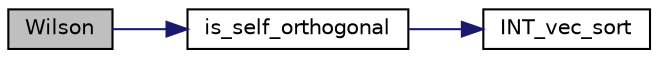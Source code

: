 digraph "Wilson"
{
  edge [fontname="Helvetica",fontsize="10",labelfontname="Helvetica",labelfontsize="10"];
  node [fontname="Helvetica",fontsize="10",shape=record];
  rankdir="LR";
  Node484 [label="Wilson",height=0.2,width=0.4,color="black", fillcolor="grey75", style="filled", fontcolor="black"];
  Node484 -> Node485 [color="midnightblue",fontsize="10",style="solid",fontname="Helvetica"];
  Node485 [label="is_self_orthogonal",height=0.2,width=0.4,color="black", fillcolor="white", style="filled",URL="$d5/d3f/test_8_c.html#a01348fd2718cf44200633898510cb4dd"];
  Node485 -> Node486 [color="midnightblue",fontsize="10",style="solid",fontname="Helvetica"];
  Node486 [label="INT_vec_sort",height=0.2,width=0.4,color="black", fillcolor="white", style="filled",URL="$d5/de2/foundations_2data__structures_2data__structures_8h.html#a877cf6c0867f8a8e7c199476e640eca5"];
}
